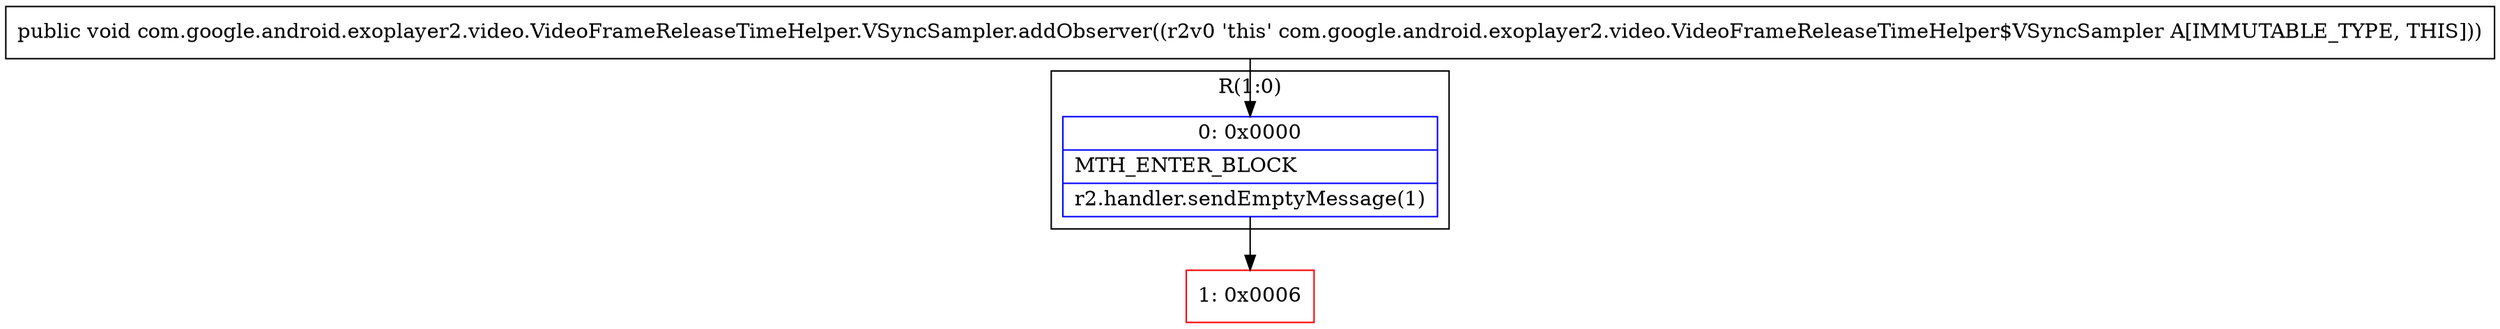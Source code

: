 digraph "CFG forcom.google.android.exoplayer2.video.VideoFrameReleaseTimeHelper.VSyncSampler.addObserver()V" {
subgraph cluster_Region_486408830 {
label = "R(1:0)";
node [shape=record,color=blue];
Node_0 [shape=record,label="{0\:\ 0x0000|MTH_ENTER_BLOCK\l|r2.handler.sendEmptyMessage(1)\l}"];
}
Node_1 [shape=record,color=red,label="{1\:\ 0x0006}"];
MethodNode[shape=record,label="{public void com.google.android.exoplayer2.video.VideoFrameReleaseTimeHelper.VSyncSampler.addObserver((r2v0 'this' com.google.android.exoplayer2.video.VideoFrameReleaseTimeHelper$VSyncSampler A[IMMUTABLE_TYPE, THIS])) }"];
MethodNode -> Node_0;
Node_0 -> Node_1;
}

